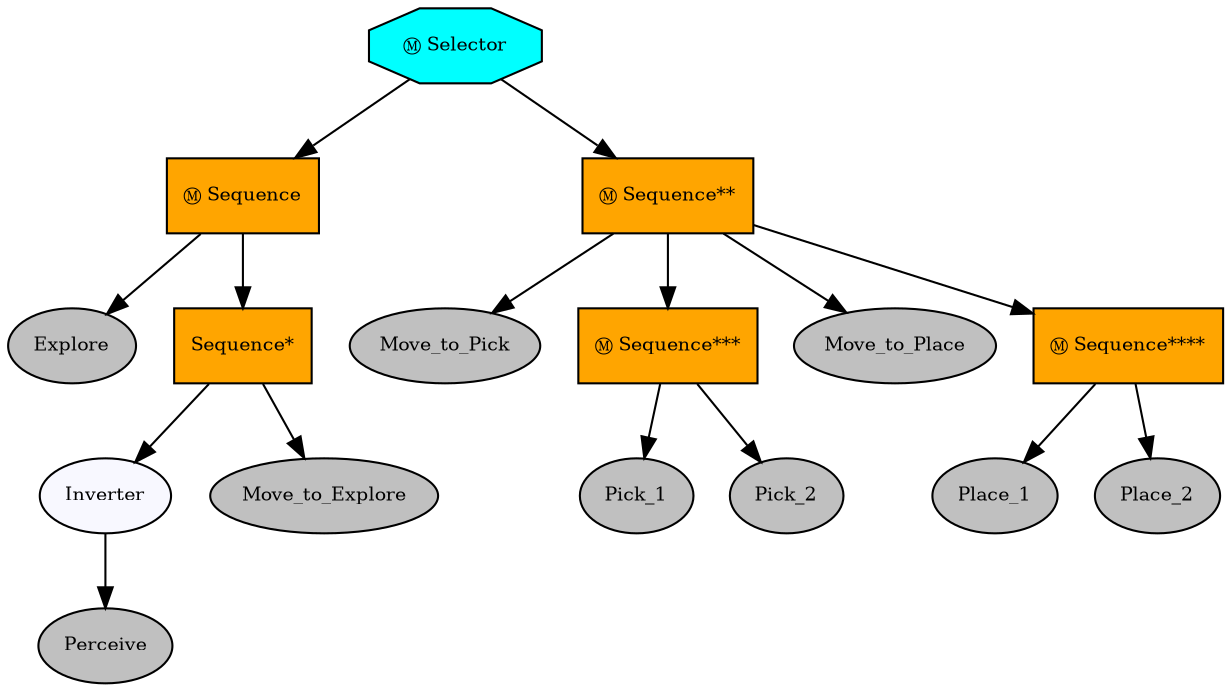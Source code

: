 digraph pastafarianism {
ordering=out;
graph [fontname="times-roman"];
node [fontname="times-roman"];
edge [fontname="times-roman"];
Selector [fillcolor=cyan, fontcolor=black, fontsize=9, label="Ⓜ Selector", shape=octagon, style=filled];
Sequence [fillcolor=orange, fontcolor=black, fontsize=9, label="Ⓜ Sequence", shape=box, style=filled];
Selector -> Sequence;
Explore [fillcolor=gray, fontcolor=black, fontsize=9, label=Explore, shape=ellipse, style=filled];
Sequence -> Explore;
"Sequence*" [fillcolor=orange, fontcolor=black, fontsize=9, label="Sequence*", shape=box, style=filled];
Sequence -> "Sequence*";
Inverter [fillcolor=ghostwhite, fontcolor=black, fontsize=9, label=Inverter, shape=ellipse, style=filled];
"Sequence*" -> Inverter;
Perceive [fillcolor=gray, fontcolor=black, fontsize=9, label=Perceive, shape=ellipse, style=filled];
Inverter -> Perceive;
Move_to_Explore [fillcolor=gray, fontcolor=black, fontsize=9, label=Move_to_Explore, shape=ellipse, style=filled];
"Sequence*" -> Move_to_Explore;
"Sequence**" [fillcolor=orange, fontcolor=black, fontsize=9, label="Ⓜ Sequence**", shape=box, style=filled];
Selector -> "Sequence**";
Move_to_Pick [fillcolor=gray, fontcolor=black, fontsize=9, label=Move_to_Pick, shape=ellipse, style=filled];
"Sequence**" -> Move_to_Pick;
"Sequence***" [fillcolor=orange, fontcolor=black, fontsize=9, label="Ⓜ Sequence***", shape=box, style=filled];
"Sequence**" -> "Sequence***";
Pick_1 [fillcolor=gray, fontcolor=black, fontsize=9, label=Pick_1, shape=ellipse, style=filled];
"Sequence***" -> Pick_1;
Pick_2 [fillcolor=gray, fontcolor=black, fontsize=9, label=Pick_2, shape=ellipse, style=filled];
"Sequence***" -> Pick_2;
Move_to_Place [fillcolor=gray, fontcolor=black, fontsize=9, label=Move_to_Place, shape=ellipse, style=filled];
"Sequence**" -> Move_to_Place;
"Sequence****" [fillcolor=orange, fontcolor=black, fontsize=9, label="Ⓜ Sequence****", shape=box, style=filled];
"Sequence**" -> "Sequence****";
Place_1 [fillcolor=gray, fontcolor=black, fontsize=9, label=Place_1, shape=ellipse, style=filled];
"Sequence****" -> Place_1;
Place_2 [fillcolor=gray, fontcolor=black, fontsize=9, label=Place_2, shape=ellipse, style=filled];
"Sequence****" -> Place_2;
}
